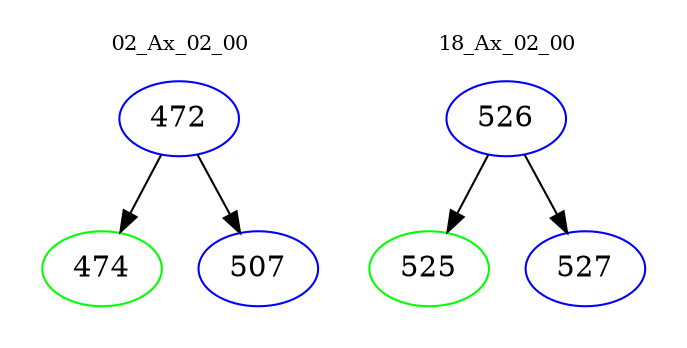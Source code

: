 digraph{
subgraph cluster_0 {
color = white
label = "02_Ax_02_00";
fontsize=10;
T0_472 [label="472", color="blue"]
T0_472 -> T0_474 [color="black"]
T0_474 [label="474", color="green"]
T0_472 -> T0_507 [color="black"]
T0_507 [label="507", color="blue"]
}
subgraph cluster_1 {
color = white
label = "18_Ax_02_00";
fontsize=10;
T1_526 [label="526", color="blue"]
T1_526 -> T1_525 [color="black"]
T1_525 [label="525", color="green"]
T1_526 -> T1_527 [color="black"]
T1_527 [label="527", color="blue"]
}
}
